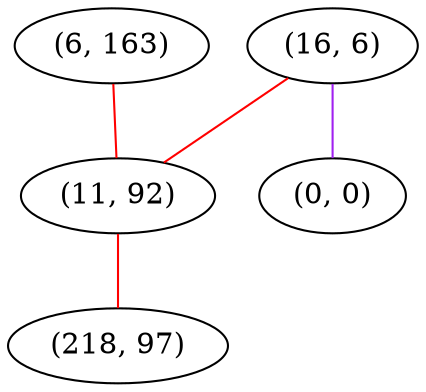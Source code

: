 graph "" {
"(6, 163)";
"(16, 6)";
"(0, 0)";
"(11, 92)";
"(218, 97)";
"(6, 163)" -- "(11, 92)"  [color=red, key=0, weight=1];
"(16, 6)" -- "(0, 0)"  [color=purple, key=0, weight=4];
"(16, 6)" -- "(11, 92)"  [color=red, key=0, weight=1];
"(11, 92)" -- "(218, 97)"  [color=red, key=0, weight=1];
}
